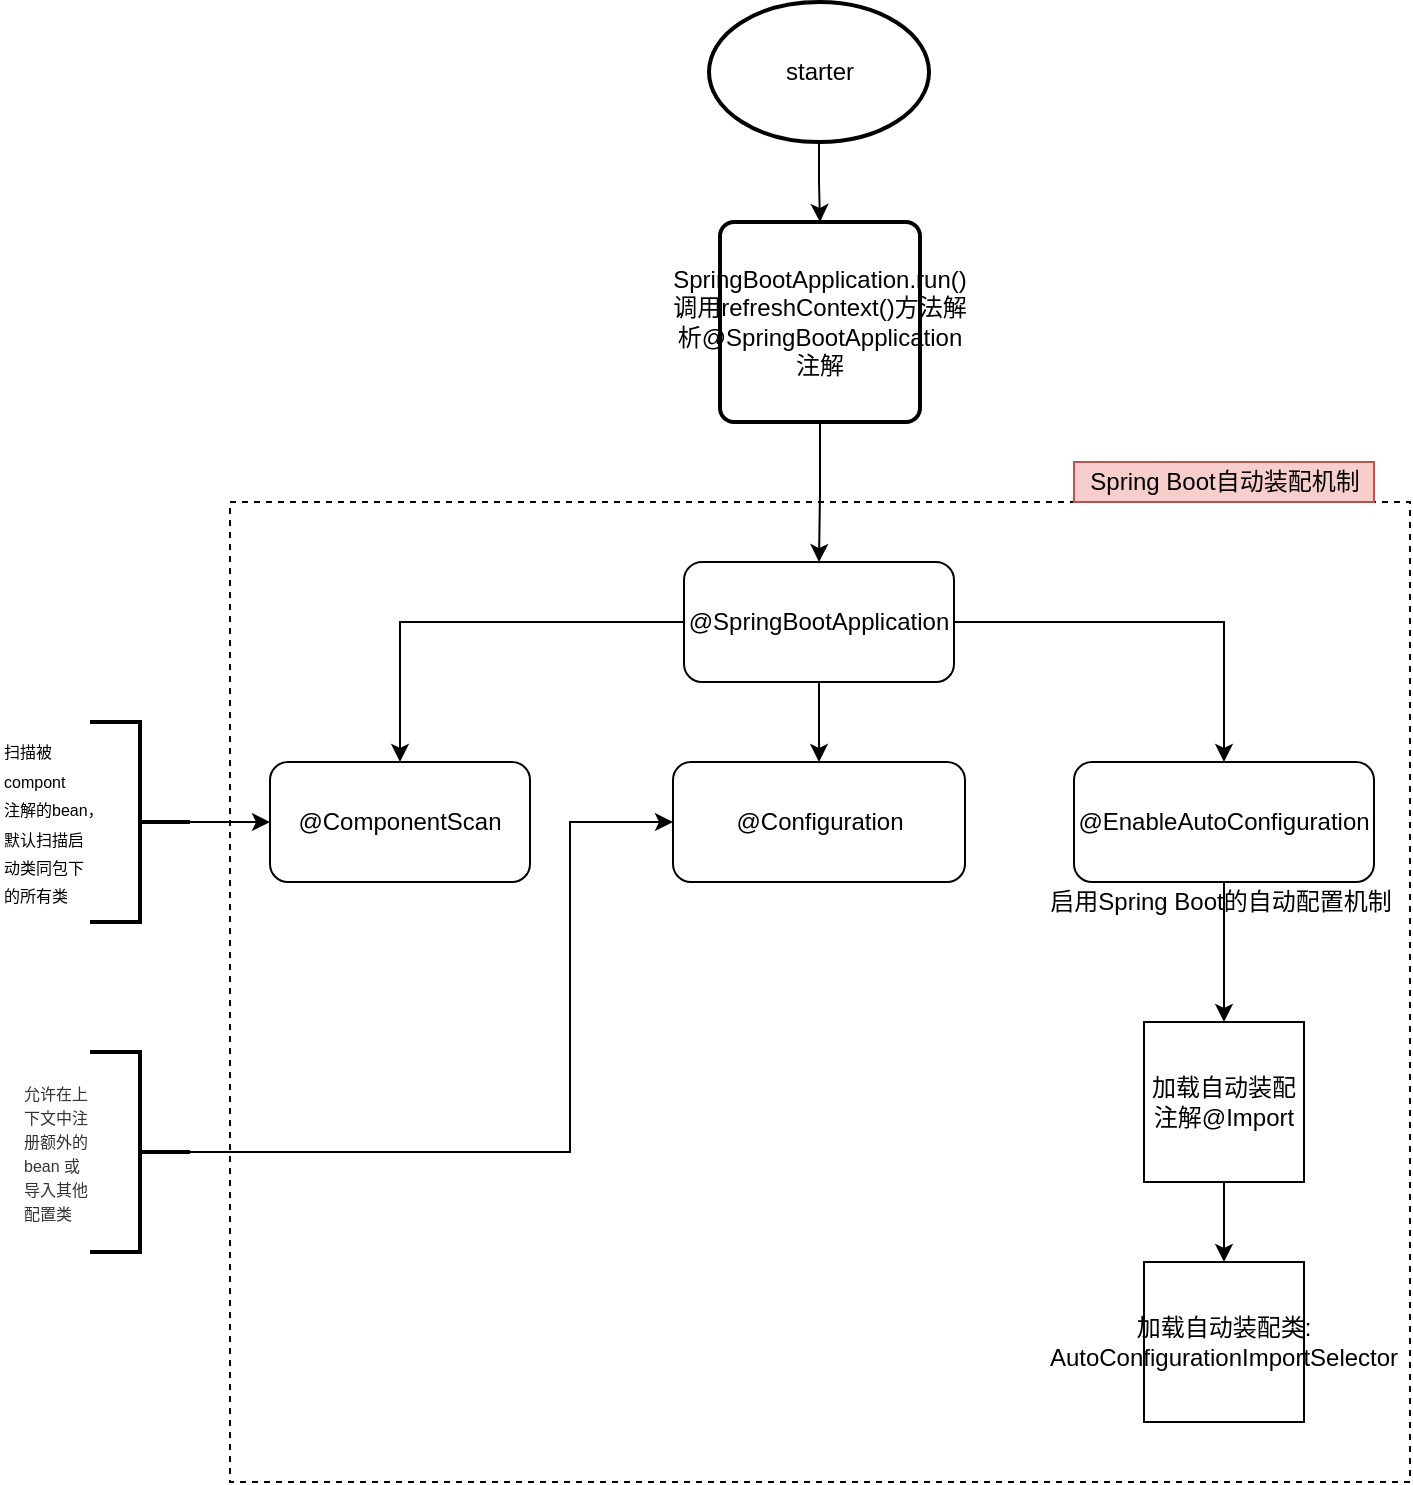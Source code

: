<mxfile version="14.2.4" type="github" pages="4">
  <diagram id="C5RBs43oDa-KdzZeNtuy" name="Page-1">
    <mxGraphModel dx="1422" dy="762" grid="1" gridSize="10" guides="1" tooltips="1" connect="1" arrows="1" fold="1" page="1" pageScale="1" pageWidth="827" pageHeight="1169" math="0" shadow="0">
      <root>
        <mxCell id="WIyWlLk6GJQsqaUBKTNV-0" />
        <mxCell id="WIyWlLk6GJQsqaUBKTNV-1" parent="WIyWlLk6GJQsqaUBKTNV-0" />
        <mxCell id="kUlPrEwuNCXVes-SSnmu-15" value="" style="rounded=0;whiteSpace=wrap;html=1;dashed=1;" vertex="1" parent="WIyWlLk6GJQsqaUBKTNV-1">
          <mxGeometry x="140" y="260" width="590" height="490" as="geometry" />
        </mxCell>
        <mxCell id="kUlPrEwuNCXVes-SSnmu-27" value="" style="edgeStyle=orthogonalEdgeStyle;rounded=0;orthogonalLoop=1;jettySize=auto;html=1;" edge="1" parent="WIyWlLk6GJQsqaUBKTNV-1" source="kUlPrEwuNCXVes-SSnmu-0" target="kUlPrEwuNCXVes-SSnmu-26">
          <mxGeometry relative="1" as="geometry" />
        </mxCell>
        <mxCell id="kUlPrEwuNCXVes-SSnmu-0" value="starter" style="strokeWidth=2;html=1;shape=mxgraph.flowchart.start_1;whiteSpace=wrap;" vertex="1" parent="WIyWlLk6GJQsqaUBKTNV-1">
          <mxGeometry x="379.5" y="10" width="110" height="70" as="geometry" />
        </mxCell>
        <mxCell id="kUlPrEwuNCXVes-SSnmu-11" value="" style="edgeStyle=orthogonalEdgeStyle;rounded=0;orthogonalLoop=1;jettySize=auto;html=1;" edge="1" parent="WIyWlLk6GJQsqaUBKTNV-1" source="kUlPrEwuNCXVes-SSnmu-7" target="kUlPrEwuNCXVes-SSnmu-9">
          <mxGeometry relative="1" as="geometry" />
        </mxCell>
        <mxCell id="kUlPrEwuNCXVes-SSnmu-12" style="edgeStyle=orthogonalEdgeStyle;rounded=0;orthogonalLoop=1;jettySize=auto;html=1;entryX=0.5;entryY=0;entryDx=0;entryDy=0;" edge="1" parent="WIyWlLk6GJQsqaUBKTNV-1" source="kUlPrEwuNCXVes-SSnmu-7" target="kUlPrEwuNCXVes-SSnmu-8">
          <mxGeometry relative="1" as="geometry">
            <mxPoint x="227" y="390" as="targetPoint" />
          </mxGeometry>
        </mxCell>
        <mxCell id="kUlPrEwuNCXVes-SSnmu-13" style="edgeStyle=orthogonalEdgeStyle;rounded=0;orthogonalLoop=1;jettySize=auto;html=1;entryX=0.5;entryY=0;entryDx=0;entryDy=0;" edge="1" parent="WIyWlLk6GJQsqaUBKTNV-1" source="kUlPrEwuNCXVes-SSnmu-7" target="kUlPrEwuNCXVes-SSnmu-10">
          <mxGeometry relative="1" as="geometry" />
        </mxCell>
        <mxCell id="kUlPrEwuNCXVes-SSnmu-7" value="@SpringBootApplication" style="rounded=1;whiteSpace=wrap;html=1;" vertex="1" parent="WIyWlLk6GJQsqaUBKTNV-1">
          <mxGeometry x="367" y="290" width="135" height="60" as="geometry" />
        </mxCell>
        <mxCell id="kUlPrEwuNCXVes-SSnmu-8" value="@ComponentScan" style="rounded=1;whiteSpace=wrap;html=1;" vertex="1" parent="WIyWlLk6GJQsqaUBKTNV-1">
          <mxGeometry x="160" y="390" width="130" height="60" as="geometry" />
        </mxCell>
        <mxCell id="kUlPrEwuNCXVes-SSnmu-9" value="@Configuration" style="rounded=1;whiteSpace=wrap;html=1;" vertex="1" parent="WIyWlLk6GJQsqaUBKTNV-1">
          <mxGeometry x="361.5" y="390" width="146" height="60" as="geometry" />
        </mxCell>
        <mxCell id="kUlPrEwuNCXVes-SSnmu-22" value="" style="edgeStyle=orthogonalEdgeStyle;rounded=0;orthogonalLoop=1;jettySize=auto;html=1;" edge="1" parent="WIyWlLk6GJQsqaUBKTNV-1" source="kUlPrEwuNCXVes-SSnmu-10" target="kUlPrEwuNCXVes-SSnmu-21">
          <mxGeometry relative="1" as="geometry" />
        </mxCell>
        <mxCell id="kUlPrEwuNCXVes-SSnmu-10" value="@EnableAutoConfiguration" style="rounded=1;whiteSpace=wrap;html=1;" vertex="1" parent="WIyWlLk6GJQsqaUBKTNV-1">
          <mxGeometry x="562" y="390" width="150" height="60" as="geometry" />
        </mxCell>
        <mxCell id="kUlPrEwuNCXVes-SSnmu-16" value="Spring Boot自动装配机制" style="text;html=1;align=center;verticalAlign=middle;resizable=0;points=[];autosize=1;fillColor=#f8cecc;strokeColor=#b85450;" vertex="1" parent="WIyWlLk6GJQsqaUBKTNV-1">
          <mxGeometry x="562" y="240" width="150" height="20" as="geometry" />
        </mxCell>
        <mxCell id="kUlPrEwuNCXVes-SSnmu-17" value="启用Spring Boot的自动配置机制" style="text;html=1;resizable=0;autosize=1;align=center;verticalAlign=middle;points=[];fillColor=none;strokeColor=none;rounded=0;dashed=1;" vertex="1" parent="WIyWlLk6GJQsqaUBKTNV-1">
          <mxGeometry x="540" y="450" width="190" height="20" as="geometry" />
        </mxCell>
        <mxCell id="kUlPrEwuNCXVes-SSnmu-24" value="" style="edgeStyle=orthogonalEdgeStyle;rounded=0;orthogonalLoop=1;jettySize=auto;html=1;" edge="1" parent="WIyWlLk6GJQsqaUBKTNV-1" source="kUlPrEwuNCXVes-SSnmu-21" target="kUlPrEwuNCXVes-SSnmu-23">
          <mxGeometry relative="1" as="geometry" />
        </mxCell>
        <mxCell id="kUlPrEwuNCXVes-SSnmu-21" value="加载自动装配注解@Import" style="whiteSpace=wrap;html=1;aspect=fixed;" vertex="1" parent="WIyWlLk6GJQsqaUBKTNV-1">
          <mxGeometry x="597" y="520" width="80" height="80" as="geometry" />
        </mxCell>
        <mxCell id="kUlPrEwuNCXVes-SSnmu-23" value="加载自动装配类:&lt;br&gt;AutoConfigurationImportSelector" style="whiteSpace=wrap;html=1;aspect=fixed;" vertex="1" parent="WIyWlLk6GJQsqaUBKTNV-1">
          <mxGeometry x="597" y="640" width="80" height="80" as="geometry" />
        </mxCell>
        <mxCell id="kUlPrEwuNCXVes-SSnmu-28" value="" style="edgeStyle=orthogonalEdgeStyle;rounded=0;orthogonalLoop=1;jettySize=auto;html=1;" edge="1" parent="WIyWlLk6GJQsqaUBKTNV-1" source="kUlPrEwuNCXVes-SSnmu-26" target="kUlPrEwuNCXVes-SSnmu-7">
          <mxGeometry relative="1" as="geometry" />
        </mxCell>
        <mxCell id="kUlPrEwuNCXVes-SSnmu-26" value="SpringBootApplication.run()&lt;br&gt;调用refreshContext()方法解析@SpringBootApplication注解" style="rounded=1;whiteSpace=wrap;html=1;absoluteArcSize=1;arcSize=14;strokeWidth=2;" vertex="1" parent="WIyWlLk6GJQsqaUBKTNV-1">
          <mxGeometry x="385" y="120" width="100" height="100" as="geometry" />
        </mxCell>
        <mxCell id="U9q_NhsRiUjpnmP7cyMY-1" style="edgeStyle=orthogonalEdgeStyle;rounded=0;orthogonalLoop=1;jettySize=auto;html=1;entryX=0;entryY=0.5;entryDx=0;entryDy=0;" edge="1" parent="WIyWlLk6GJQsqaUBKTNV-1" source="U9q_NhsRiUjpnmP7cyMY-0" target="kUlPrEwuNCXVes-SSnmu-8">
          <mxGeometry relative="1" as="geometry" />
        </mxCell>
        <mxCell id="U9q_NhsRiUjpnmP7cyMY-0" value="" style="strokeWidth=2;html=1;shape=mxgraph.flowchart.annotation_2;align=left;labelPosition=right;pointerEvents=1;rotation=-180;" vertex="1" parent="WIyWlLk6GJQsqaUBKTNV-1">
          <mxGeometry x="70" y="370" width="50" height="100" as="geometry" />
        </mxCell>
        <mxCell id="U9q_NhsRiUjpnmP7cyMY-2" value="&lt;font style=&quot;font-size: 8px&quot;&gt;扫描被&lt;br style=&quot;font-size: 8px&quot;&gt;compont&lt;br style=&quot;font-size: 8px&quot;&gt;注解的bean，&lt;br style=&quot;font-size: 8px&quot;&gt;默认扫描启&lt;br style=&quot;font-size: 8px&quot;&gt;动类同包下&lt;br style=&quot;font-size: 8px&quot;&gt;的所有类&lt;/font&gt;" style="text;html=1;align=left;verticalAlign=middle;resizable=0;points=[];autosize=1;" vertex="1" parent="WIyWlLk6GJQsqaUBKTNV-1">
          <mxGeometry x="25" y="375" width="90" height="90" as="geometry" />
        </mxCell>
        <mxCell id="U9q_NhsRiUjpnmP7cyMY-4" style="edgeStyle=orthogonalEdgeStyle;rounded=0;orthogonalLoop=1;jettySize=auto;html=1;entryX=0;entryY=0.5;entryDx=0;entryDy=0;" edge="1" parent="WIyWlLk6GJQsqaUBKTNV-1" source="U9q_NhsRiUjpnmP7cyMY-3" target="kUlPrEwuNCXVes-SSnmu-9">
          <mxGeometry relative="1" as="geometry">
            <Array as="points">
              <mxPoint x="310" y="585" />
              <mxPoint x="310" y="420" />
            </Array>
          </mxGeometry>
        </mxCell>
        <mxCell id="U9q_NhsRiUjpnmP7cyMY-3" value="" style="strokeWidth=2;html=1;shape=mxgraph.flowchart.annotation_2;align=left;labelPosition=right;pointerEvents=1;rotation=-180;" vertex="1" parent="WIyWlLk6GJQsqaUBKTNV-1">
          <mxGeometry x="70" y="535" width="50" height="100" as="geometry" />
        </mxCell>
        <mxCell id="U9q_NhsRiUjpnmP7cyMY-5" value="&lt;font style=&quot;font-size: 8px&quot;&gt;&lt;span style=&quot;color: rgb(51 , 51 , 51) ; background-color: rgb(255 , 255 , 255) ; font-size: 8px&quot;&gt;允许在上&lt;br style=&quot;font-size: 8px&quot;&gt;下文中注&lt;br style=&quot;font-size: 8px&quot;&gt;册额外的&amp;nbsp;&lt;/span&gt;&lt;br style=&quot;color: rgb(51 , 51 , 51) ; font-size: 8px&quot;&gt;&lt;span style=&quot;color: rgb(51 , 51 , 51) ; background-color: rgb(255 , 255 , 255) ; font-size: 8px&quot;&gt;bean 或&lt;br style=&quot;font-size: 8px&quot;&gt;导入其他&lt;br style=&quot;font-size: 8px&quot;&gt;配置类&lt;/span&gt;&lt;/font&gt;" style="text;html=1;align=left;verticalAlign=middle;resizable=0;points=[];autosize=1;fontSize=10;textDirection=ltr;" vertex="1" parent="WIyWlLk6GJQsqaUBKTNV-1">
          <mxGeometry x="35" y="545" width="70" height="80" as="geometry" />
        </mxCell>
      </root>
    </mxGraphModel>
  </diagram>
  <diagram id="TbJNindFFj_Q6GL7fyGs" name="第 2 页">
    <mxGraphModel dx="1422" dy="762" grid="1" gridSize="10" guides="1" tooltips="1" connect="1" arrows="1" fold="1" page="1" pageScale="1" pageWidth="827" pageHeight="1169" math="0" shadow="0">
      <root>
        <mxCell id="D_n4YzFVA9OjlGLzKGgc-0" />
        <mxCell id="D_n4YzFVA9OjlGLzKGgc-1" parent="D_n4YzFVA9OjlGLzKGgc-0" />
        <mxCell id="rSaGffumkdHnOjkeXgfb-2" value="" style="edgeStyle=orthogonalEdgeStyle;rounded=0;orthogonalLoop=1;jettySize=auto;html=1;fontSize=10;" edge="1" parent="D_n4YzFVA9OjlGLzKGgc-1" source="rSaGffumkdHnOjkeXgfb-0" target="rSaGffumkdHnOjkeXgfb-1">
          <mxGeometry relative="1" as="geometry" />
        </mxCell>
        <mxCell id="rSaGffumkdHnOjkeXgfb-0" value="EnableAutoConfiguraction" style="strokeWidth=2;html=1;shape=mxgraph.flowchart.terminator;whiteSpace=wrap;fontSize=10;" vertex="1" parent="D_n4YzFVA9OjlGLzKGgc-1">
          <mxGeometry x="334" y="20" width="160" height="90" as="geometry" />
        </mxCell>
        <mxCell id="rSaGffumkdHnOjkeXgfb-5" value="" style="edgeStyle=orthogonalEdgeStyle;rounded=0;orthogonalLoop=1;jettySize=auto;html=1;fontSize=10;" edge="1" parent="D_n4YzFVA9OjlGLzKGgc-1" source="rSaGffumkdHnOjkeXgfb-1" target="rSaGffumkdHnOjkeXgfb-3">
          <mxGeometry relative="1" as="geometry" />
        </mxCell>
        <mxCell id="rSaGffumkdHnOjkeXgfb-1" value="AutoConfiguractionImportSelector" style="rounded=0;whiteSpace=wrap;html=1;fontSize=10;" vertex="1" parent="D_n4YzFVA9OjlGLzKGgc-1">
          <mxGeometry x="316" y="160" width="196" height="60" as="geometry" />
        </mxCell>
        <mxCell id="rSaGffumkdHnOjkeXgfb-8" value="" style="edgeStyle=orthogonalEdgeStyle;rounded=0;orthogonalLoop=1;jettySize=auto;html=1;fontSize=10;" edge="1" parent="D_n4YzFVA9OjlGLzKGgc-1" source="rSaGffumkdHnOjkeXgfb-3" target="rSaGffumkdHnOjkeXgfb-7">
          <mxGeometry relative="1" as="geometry" />
        </mxCell>
        <mxCell id="rSaGffumkdHnOjkeXgfb-3" value="ImportSelector" style="rounded=0;whiteSpace=wrap;html=1;fontSize=10;" vertex="1" parent="D_n4YzFVA9OjlGLzKGgc-1">
          <mxGeometry x="354" y="260" width="120" height="60" as="geometry" />
        </mxCell>
        <mxCell id="rSaGffumkdHnOjkeXgfb-4" value="加载自动装配类" style="text;html=1;align=center;verticalAlign=middle;resizable=0;points=[];autosize=1;fontSize=10;" vertex="1" parent="D_n4YzFVA9OjlGLzKGgc-1">
          <mxGeometry x="410" y="120" width="100" height="20" as="geometry" />
        </mxCell>
        <mxCell id="rSaGffumkdHnOjkeXgfb-6" value="实现接口" style="text;html=1;align=center;verticalAlign=middle;resizable=0;points=[];autosize=1;fontSize=10;" vertex="1" parent="D_n4YzFVA9OjlGLzKGgc-1">
          <mxGeometry x="410" y="230" width="60" height="20" as="geometry" />
        </mxCell>
        <mxCell id="rSaGffumkdHnOjkeXgfb-11" value="" style="edgeStyle=orthogonalEdgeStyle;rounded=0;orthogonalLoop=1;jettySize=auto;html=1;fontSize=10;" edge="1" parent="D_n4YzFVA9OjlGLzKGgc-1" source="rSaGffumkdHnOjkeXgfb-7" target="rSaGffumkdHnOjkeXgfb-10">
          <mxGeometry relative="1" as="geometry" />
        </mxCell>
        <mxCell id="rSaGffumkdHnOjkeXgfb-7" value="实现selectorImport()方法，获取所有需要装配的类加载到IOC容器中" style="rounded=0;whiteSpace=wrap;html=1;fontSize=10;" vertex="1" parent="D_n4YzFVA9OjlGLzKGgc-1">
          <mxGeometry x="354" y="380" width="120" height="60" as="geometry" />
        </mxCell>
        <mxCell id="rSaGffumkdHnOjkeXgfb-9" value="实现方法" style="text;html=1;align=center;verticalAlign=middle;resizable=0;points=[];autosize=1;fontSize=10;" vertex="1" parent="D_n4YzFVA9OjlGLzKGgc-1">
          <mxGeometry x="410" y="340" width="60" height="20" as="geometry" />
        </mxCell>
        <mxCell id="rSaGffumkdHnOjkeXgfb-15" value="" style="edgeStyle=orthogonalEdgeStyle;rounded=0;orthogonalLoop=1;jettySize=auto;html=1;fontSize=10;" edge="1" parent="D_n4YzFVA9OjlGLzKGgc-1" source="rSaGffumkdHnOjkeXgfb-10" target="rSaGffumkdHnOjkeXgfb-14">
          <mxGeometry relative="1" as="geometry" />
        </mxCell>
        <mxCell id="rSaGffumkdHnOjkeXgfb-18" value="" style="edgeStyle=orthogonalEdgeStyle;rounded=0;orthogonalLoop=1;jettySize=auto;html=1;fontSize=10;" edge="1" parent="D_n4YzFVA9OjlGLzKGgc-1" source="rSaGffumkdHnOjkeXgfb-10" target="rSaGffumkdHnOjkeXgfb-17">
          <mxGeometry relative="1" as="geometry" />
        </mxCell>
        <mxCell id="rSaGffumkdHnOjkeXgfb-10" value="getAutoConfiguractionEntry()&lt;br&gt;这个方法主要是负责加载自动配置类的" style="rounded=1;whiteSpace=wrap;html=1;fontSize=10;" vertex="1" parent="D_n4YzFVA9OjlGLzKGgc-1">
          <mxGeometry x="334" y="490" width="160" height="60" as="geometry" />
        </mxCell>
        <mxCell id="rSaGffumkdHnOjkeXgfb-12" value="调用" style="text;html=1;align=center;verticalAlign=middle;resizable=0;points=[];autosize=1;fontSize=10;" vertex="1" parent="D_n4YzFVA9OjlGLzKGgc-1">
          <mxGeometry x="410" y="450" width="40" height="20" as="geometry" />
        </mxCell>
        <mxCell id="rSaGffumkdHnOjkeXgfb-14" value="" style="strokeWidth=2;html=1;shape=mxgraph.flowchart.annotation_2;align=left;labelPosition=right;pointerEvents=1;fontSize=10;" vertex="1" parent="D_n4YzFVA9OjlGLzKGgc-1">
          <mxGeometry x="560" y="470" width="50" height="100" as="geometry" />
        </mxCell>
        <mxCell id="rSaGffumkdHnOjkeXgfb-16" value="1.判断自动装配是否打开&lt;br&gt;2.获取EnableAutoConfiguraction&lt;br&gt;注解中的exclude和excludeName&lt;br&gt;3.获取需要自动装配的所有类，读取&lt;br&gt;MATE-INF/spring.factories&lt;br&gt;加载配置类到容器中" style="text;html=1;resizable=0;autosize=1;align=left;verticalAlign=middle;points=[];fillColor=none;strokeColor=none;rounded=0;fontSize=10;" vertex="1" parent="D_n4YzFVA9OjlGLzKGgc-1">
          <mxGeometry x="590" y="480" width="210" height="80" as="geometry" />
        </mxCell>
        <mxCell id="rSaGffumkdHnOjkeXgfb-21" value="" style="edgeStyle=orthogonalEdgeStyle;rounded=0;orthogonalLoop=1;jettySize=auto;html=1;fontSize=10;" edge="1" parent="D_n4YzFVA9OjlGLzKGgc-1" source="rSaGffumkdHnOjkeXgfb-17" target="rSaGffumkdHnOjkeXgfb-20">
          <mxGeometry relative="1" as="geometry" />
        </mxCell>
        <mxCell id="rSaGffumkdHnOjkeXgfb-17" value="filter" style="rounded=0;whiteSpace=wrap;html=1;fontSize=10;" vertex="1" parent="D_n4YzFVA9OjlGLzKGgc-1">
          <mxGeometry x="354" y="610" width="120" height="60" as="geometry" />
        </mxCell>
        <mxCell id="rSaGffumkdHnOjkeXgfb-19" value="条件过滤" style="text;html=1;align=center;verticalAlign=middle;resizable=0;points=[];autosize=1;fontSize=10;" vertex="1" parent="D_n4YzFVA9OjlGLzKGgc-1">
          <mxGeometry x="414" y="570" width="60" height="20" as="geometry" />
        </mxCell>
        <mxCell id="rSaGffumkdHnOjkeXgfb-20" value="ConditionOnXXX&lt;br&gt;条件注解按需加载配置类" style="rounded=0;whiteSpace=wrap;html=1;fontSize=10;" vertex="1" parent="D_n4YzFVA9OjlGLzKGgc-1">
          <mxGeometry x="354" y="720" width="120" height="60" as="geometry" />
        </mxCell>
        <mxCell id="rSaGffumkdHnOjkeXgfb-22" value="按需加载配置类" style="text;html=1;align=center;verticalAlign=middle;resizable=0;points=[];autosize=1;fontSize=10;" vertex="1" parent="D_n4YzFVA9OjlGLzKGgc-1">
          <mxGeometry x="410" y="680" width="100" height="20" as="geometry" />
        </mxCell>
      </root>
    </mxGraphModel>
  </diagram>
  <diagram id="2ObyzDSAtjZpXg6_8Lhi" name="第 3 页">
    <mxGraphModel dx="1422" dy="762" grid="1" gridSize="10" guides="1" tooltips="1" connect="1" arrows="1" fold="1" page="1" pageScale="1" pageWidth="827" pageHeight="1169" math="0" shadow="0">
      <root>
        <mxCell id="7xgE5kDoRnbJTqN6vRrQ-0" />
        <mxCell id="7xgE5kDoRnbJTqN6vRrQ-1" parent="7xgE5kDoRnbJTqN6vRrQ-0" />
        <mxCell id="7vbrTkkXB95xe3yE8jen-5" value="" style="edgeStyle=orthogonalEdgeStyle;rounded=0;orthogonalLoop=1;jettySize=auto;html=1;fontSize=10;" edge="1" parent="7xgE5kDoRnbJTqN6vRrQ-1" source="7vbrTkkXB95xe3yE8jen-0" target="7vbrTkkXB95xe3yE8jen-4">
          <mxGeometry relative="1" as="geometry" />
        </mxCell>
        <mxCell id="7vbrTkkXB95xe3yE8jen-0" value="synchronice" style="strokeWidth=2;html=1;shape=mxgraph.flowchart.terminator;whiteSpace=wrap;fontSize=10;" vertex="1" parent="7xgE5kDoRnbJTqN6vRrQ-1">
          <mxGeometry x="120" y="20" width="100" height="60" as="geometry" />
        </mxCell>
        <mxCell id="7vbrTkkXB95xe3yE8jen-8" value="" style="edgeStyle=orthogonalEdgeStyle;rounded=0;orthogonalLoop=1;jettySize=auto;html=1;fontSize=10;" edge="1" parent="7xgE5kDoRnbJTqN6vRrQ-1" source="7vbrTkkXB95xe3yE8jen-1" target="7vbrTkkXB95xe3yE8jen-6">
          <mxGeometry relative="1" as="geometry" />
        </mxCell>
        <mxCell id="7vbrTkkXB95xe3yE8jen-1" value="ReentrantLock" style="strokeWidth=2;html=1;shape=mxgraph.flowchart.terminator;whiteSpace=wrap;fontSize=10;" vertex="1" parent="7xgE5kDoRnbJTqN6vRrQ-1">
          <mxGeometry x="590" y="20" width="100" height="60" as="geometry" />
        </mxCell>
        <mxCell id="7vbrTkkXB95xe3yE8jen-2" value="" style="shape=flexArrow;endArrow=classic;startArrow=classic;html=1;fontSize=10;exitX=1;exitY=0.5;exitDx=0;exitDy=0;exitPerimeter=0;entryX=0;entryY=0.5;entryDx=0;entryDy=0;entryPerimeter=0;" edge="1" parent="7xgE5kDoRnbJTqN6vRrQ-1" source="7vbrTkkXB95xe3yE8jen-0" target="7vbrTkkXB95xe3yE8jen-1">
          <mxGeometry width="50" height="50" relative="1" as="geometry">
            <mxPoint x="380" y="120" as="sourcePoint" />
            <mxPoint x="440" y="90" as="targetPoint" />
          </mxGeometry>
        </mxCell>
        <mxCell id="7vbrTkkXB95xe3yE8jen-3" value="VS" style="text;html=1;align=center;verticalAlign=middle;resizable=0;points=[];autosize=1;fontSize=10;" vertex="1" parent="7xgE5kDoRnbJTqN6vRrQ-1">
          <mxGeometry x="380" y="20" width="30" height="20" as="geometry" />
        </mxCell>
        <mxCell id="7vbrTkkXB95xe3yE8jen-12" value="" style="edgeStyle=orthogonalEdgeStyle;rounded=0;orthogonalLoop=1;jettySize=auto;html=1;fontSize=10;" edge="1" parent="7xgE5kDoRnbJTqN6vRrQ-1" source="7vbrTkkXB95xe3yE8jen-4" target="7vbrTkkXB95xe3yE8jen-9">
          <mxGeometry relative="1" as="geometry" />
        </mxCell>
        <mxCell id="7vbrTkkXB95xe3yE8jen-4" value="抛出异常立即释放锁" style="rounded=1;whiteSpace=wrap;html=1;fontSize=10;" vertex="1" parent="7xgE5kDoRnbJTqN6vRrQ-1">
          <mxGeometry x="110" y="110" width="120" height="60" as="geometry" />
        </mxCell>
        <mxCell id="7vbrTkkXB95xe3yE8jen-11" value="" style="edgeStyle=orthogonalEdgeStyle;rounded=0;orthogonalLoop=1;jettySize=auto;html=1;fontSize=10;" edge="1" parent="7xgE5kDoRnbJTqN6vRrQ-1" source="7vbrTkkXB95xe3yE8jen-6" target="7vbrTkkXB95xe3yE8jen-10">
          <mxGeometry relative="1" as="geometry" />
        </mxCell>
        <mxCell id="7vbrTkkXB95xe3yE8jen-6" value="抛出异常不释放锁，需手动是否锁资源" style="rounded=1;whiteSpace=wrap;html=1;fontSize=10;align=center;" vertex="1" parent="7xgE5kDoRnbJTqN6vRrQ-1">
          <mxGeometry x="580" y="110" width="120" height="60" as="geometry" />
        </mxCell>
        <mxCell id="7vbrTkkXB95xe3yE8jen-14" value="" style="edgeStyle=orthogonalEdgeStyle;rounded=0;orthogonalLoop=1;jettySize=auto;html=1;fontSize=10;" edge="1" parent="7xgE5kDoRnbJTqN6vRrQ-1" source="7vbrTkkXB95xe3yE8jen-9" target="7vbrTkkXB95xe3yE8jen-13">
          <mxGeometry relative="1" as="geometry" />
        </mxCell>
        <mxCell id="7vbrTkkXB95xe3yE8jen-9" value="仅支持非公平锁" style="rounded=1;whiteSpace=wrap;html=1;fontSize=10;align=center;" vertex="1" parent="7xgE5kDoRnbJTqN6vRrQ-1">
          <mxGeometry x="110" y="210" width="120" height="60" as="geometry" />
        </mxCell>
        <mxCell id="7vbrTkkXB95xe3yE8jen-16" value="" style="edgeStyle=orthogonalEdgeStyle;rounded=0;orthogonalLoop=1;jettySize=auto;html=1;fontSize=10;" edge="1" parent="7xgE5kDoRnbJTqN6vRrQ-1" source="7vbrTkkXB95xe3yE8jen-10" target="7vbrTkkXB95xe3yE8jen-15">
          <mxGeometry relative="1" as="geometry" />
        </mxCell>
        <mxCell id="7vbrTkkXB95xe3yE8jen-10" value="可通过构造函数设置非公平锁与公平锁" style="rounded=1;whiteSpace=wrap;html=1;fontSize=10;align=center;" vertex="1" parent="7xgE5kDoRnbJTqN6vRrQ-1">
          <mxGeometry x="580" y="210" width="120" height="60" as="geometry" />
        </mxCell>
        <mxCell id="7vbrTkkXB95xe3yE8jen-18" value="" style="edgeStyle=orthogonalEdgeStyle;rounded=0;orthogonalLoop=1;jettySize=auto;html=1;fontSize=10;" edge="1" parent="7xgE5kDoRnbJTqN6vRrQ-1" source="7vbrTkkXB95xe3yE8jen-13" target="7vbrTkkXB95xe3yE8jen-17">
          <mxGeometry relative="1" as="geometry" />
        </mxCell>
        <mxCell id="7vbrTkkXB95xe3yE8jen-13" value="是Java的关键字，原生语法层面的互斥锁，需要JVM实现的" style="rounded=1;whiteSpace=wrap;html=1;fontSize=10;align=center;" vertex="1" parent="7xgE5kDoRnbJTqN6vRrQ-1">
          <mxGeometry x="110" y="310" width="120" height="60" as="geometry" />
        </mxCell>
        <mxCell id="7vbrTkkXB95xe3yE8jen-21" value="" style="edgeStyle=orthogonalEdgeStyle;rounded=0;orthogonalLoop=1;jettySize=auto;html=1;fontSize=10;" edge="1" parent="7xgE5kDoRnbJTqN6vRrQ-1" source="7vbrTkkXB95xe3yE8jen-15" target="7vbrTkkXB95xe3yE8jen-20">
          <mxGeometry relative="1" as="geometry" />
        </mxCell>
        <mxCell id="7vbrTkkXB95xe3yE8jen-15" value="它是JDK1.5之后提供的API层面的互斥锁，需要Lock()和Unlock()方法配合try/finally语句块来完成的。" style="rounded=1;whiteSpace=wrap;html=1;fontSize=10;align=center;" vertex="1" parent="7xgE5kDoRnbJTqN6vRrQ-1">
          <mxGeometry x="580" y="310" width="120" height="70" as="geometry" />
        </mxCell>
        <mxCell id="7vbrTkkXB95xe3yE8jen-17" value="若有一个线程获得锁之后，其他线程将会进入阻塞状态，且不可中断阻塞状态。" style="rounded=1;whiteSpace=wrap;html=1;fontSize=10;align=center;" vertex="1" parent="7xgE5kDoRnbJTqN6vRrQ-1">
          <mxGeometry x="110" y="410" width="120" height="60" as="geometry" />
        </mxCell>
        <mxCell id="7vbrTkkXB95xe3yE8jen-19" style="edgeStyle=orthogonalEdgeStyle;rounded=0;orthogonalLoop=1;jettySize=auto;html=1;exitX=0.5;exitY=1;exitDx=0;exitDy=0;fontSize=10;" edge="1" parent="7xgE5kDoRnbJTqN6vRrQ-1" source="7vbrTkkXB95xe3yE8jen-17" target="7vbrTkkXB95xe3yE8jen-17">
          <mxGeometry relative="1" as="geometry" />
        </mxCell>
        <mxCell id="7vbrTkkXB95xe3yE8jen-20" value="若有一个线程获得锁之后，其他线程则会进入等待状态，可执行中断等待状态。" style="rounded=1;whiteSpace=wrap;html=1;fontSize=10;align=center;" vertex="1" parent="7xgE5kDoRnbJTqN6vRrQ-1">
          <mxGeometry x="580" y="420" width="120" height="60" as="geometry" />
        </mxCell>
        <mxCell id="7vbrTkkXB95xe3yE8jen-22" value="" style="endArrow=none;html=1;fontSize=10;entryX=0;entryY=0.5;entryDx=0;entryDy=0;exitX=1;exitY=0.5;exitDx=0;exitDy=0;" edge="1" parent="7xgE5kDoRnbJTqN6vRrQ-1" source="7vbrTkkXB95xe3yE8jen-9" target="7vbrTkkXB95xe3yE8jen-10">
          <mxGeometry width="50" height="50" relative="1" as="geometry">
            <mxPoint x="390" y="420" as="sourcePoint" />
            <mxPoint x="440" y="370" as="targetPoint" />
          </mxGeometry>
        </mxCell>
        <mxCell id="7vbrTkkXB95xe3yE8jen-23" value="非公平锁与公平锁的意思是指当非公平锁的线程&lt;br&gt;释放锁之后，等待获取锁的线程中，获取锁的几率是&lt;br&gt;相同的。而公平锁则是按照等待队列的顺序获取锁的。" style="text;html=1;align=left;verticalAlign=middle;resizable=0;points=[];autosize=1;fontSize=10;" vertex="1" parent="7xgE5kDoRnbJTqN6vRrQ-1">
          <mxGeometry x="260" y="200" width="300" height="40" as="geometry" />
        </mxCell>
      </root>
    </mxGraphModel>
  </diagram>
  <diagram id="HWDEVs1R8hiSCRHKuRQ8" name="第 4 页">
    <mxGraphModel dx="1422" dy="762" grid="1" gridSize="10" guides="1" tooltips="1" connect="1" arrows="1" fold="1" page="1" pageScale="1" pageWidth="827" pageHeight="1169" math="0" shadow="0">
      <root>
        <mxCell id="mlSmTyjwXThgYXzq1Clj-0" />
        <mxCell id="mlSmTyjwXThgYXzq1Clj-1" parent="mlSmTyjwXThgYXzq1Clj-0" />
        <mxCell id="mlSmTyjwXThgYXzq1Clj-4" value="" style="edgeStyle=orthogonalEdgeStyle;rounded=0;orthogonalLoop=1;jettySize=auto;html=1;fontSize=10;" edge="1" parent="mlSmTyjwXThgYXzq1Clj-1" source="mlSmTyjwXThgYXzq1Clj-2" target="mlSmTyjwXThgYXzq1Clj-3">
          <mxGeometry relative="1" as="geometry" />
        </mxCell>
        <mxCell id="mlSmTyjwXThgYXzq1Clj-2" value="Spring IOC" style="strokeWidth=2;html=1;shape=mxgraph.flowchart.terminator;whiteSpace=wrap;fontSize=10;align=center;" vertex="1" parent="mlSmTyjwXThgYXzq1Clj-1">
          <mxGeometry x="350" y="20" width="100" height="60" as="geometry" />
        </mxCell>
        <mxCell id="mlSmTyjwXThgYXzq1Clj-7" value="" style="edgeStyle=orthogonalEdgeStyle;rounded=0;orthogonalLoop=1;jettySize=auto;html=1;fontSize=10;" edge="1" parent="mlSmTyjwXThgYXzq1Clj-1" source="mlSmTyjwXThgYXzq1Clj-3" target="mlSmTyjwXThgYXzq1Clj-6">
          <mxGeometry relative="1" as="geometry" />
        </mxCell>
        <mxCell id="mlSmTyjwXThgYXzq1Clj-3" value="控制对象的生命周期" style="rounded=1;whiteSpace=wrap;html=1;fontSize=10;align=center;" vertex="1" parent="mlSmTyjwXThgYXzq1Clj-1">
          <mxGeometry x="340" y="120" width="120" height="60" as="geometry" />
        </mxCell>
        <mxCell id="mlSmTyjwXThgYXzq1Clj-5" value="控制什么" style="text;html=1;align=center;verticalAlign=middle;resizable=0;points=[];autosize=1;fontSize=10;" vertex="1" parent="mlSmTyjwXThgYXzq1Clj-1">
          <mxGeometry x="400" y="90" width="60" height="20" as="geometry" />
        </mxCell>
        <mxCell id="mlSmTyjwXThgYXzq1Clj-6" value="即：将对象的控制权交给IOC容器" style="rounded=1;whiteSpace=wrap;html=1;fontSize=10;align=center;" vertex="1" parent="mlSmTyjwXThgYXzq1Clj-1">
          <mxGeometry x="340" y="220" width="120" height="60" as="geometry" />
        </mxCell>
        <mxCell id="mlSmTyjwXThgYXzq1Clj-8" value="反转什么" style="text;html=1;align=center;verticalAlign=middle;resizable=0;points=[];autosize=1;fontSize=10;" vertex="1" parent="mlSmTyjwXThgYXzq1Clj-1">
          <mxGeometry x="400" y="190" width="60" height="20" as="geometry" />
        </mxCell>
      </root>
    </mxGraphModel>
  </diagram>
</mxfile>
